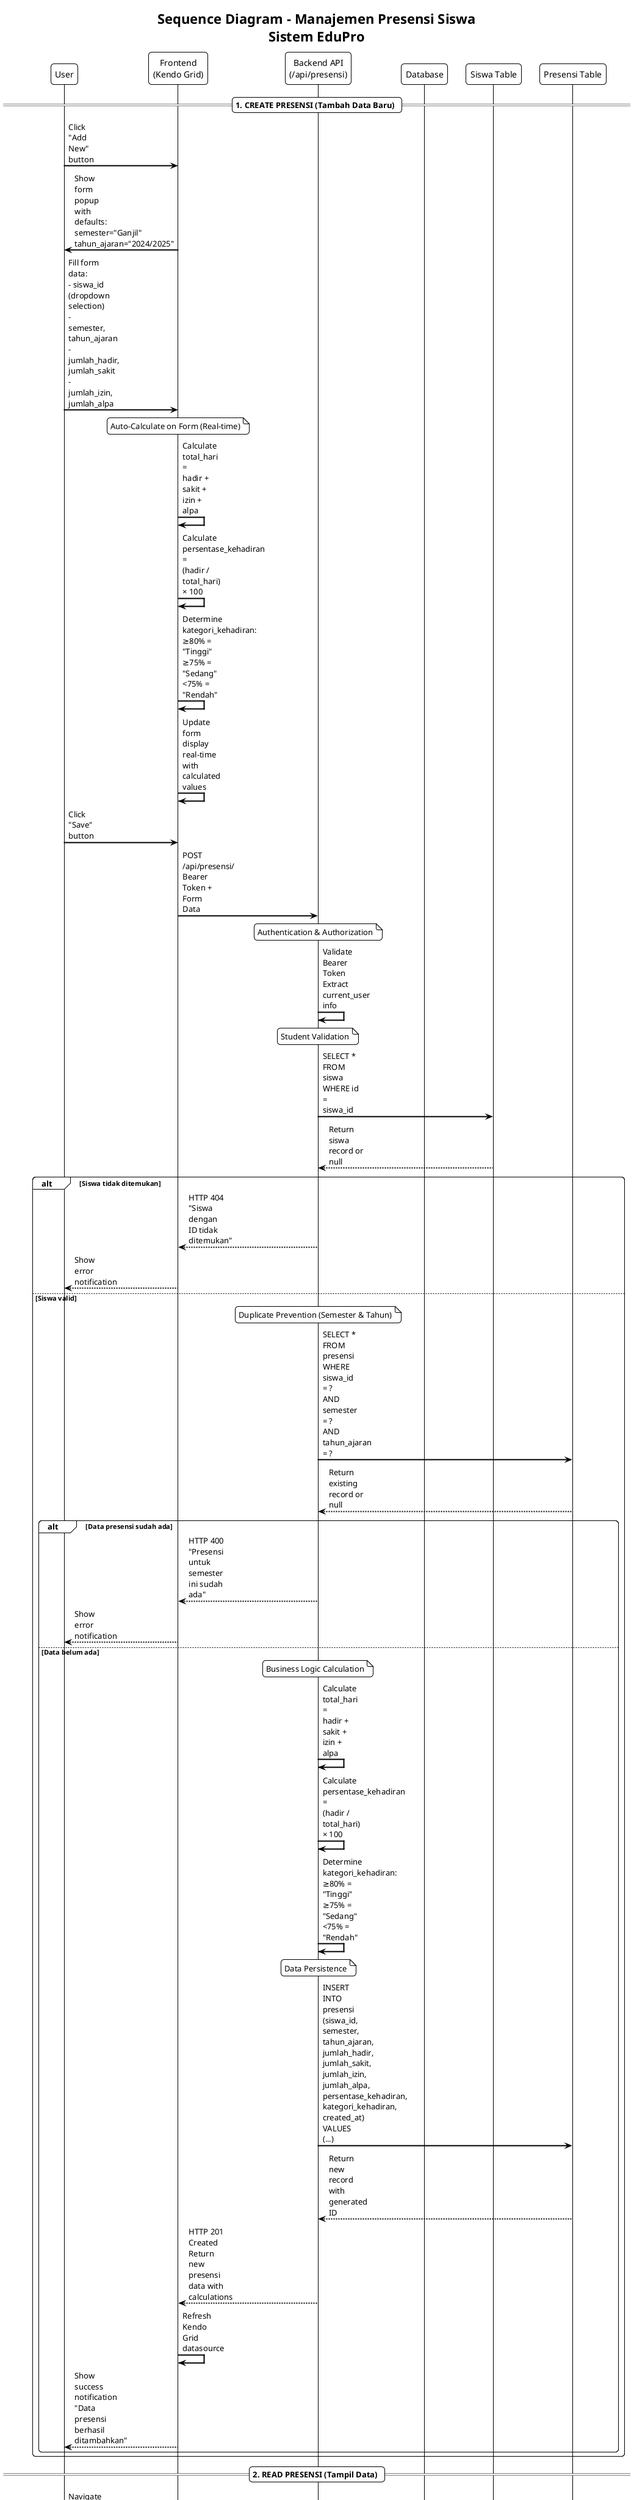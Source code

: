 @startuml Sequence_Diagram_Manajemen_Presensi
!theme plain
skinparam backgroundColor #FFFFFF
skinparam sequenceArrowThickness 2
skinparam roundcorner 10
skinparam maxmessagesize 60

title Sequence Diagram - Manajemen Presensi Siswa\nSistem EduPro

participant "User" as U
participant "Frontend\n(Kendo Grid)" as F
participant "Backend API\n(/api/presensi)" as A
participant "Database" as D
participant "Siswa Table" as S
participant "Presensi Table" as P

== 1. CREATE PRESENSI (Tambah Data Baru) ==

U -> F: Click "Add New" button
F -> U: Show form popup with defaults:\nsemester="Ganjil"\ntahun_ajaran="2024/2025"
U -> F: Fill form data:\n- siswa_id (dropdown selection)\n- semester, tahun_ajaran\n- jumlah_hadir, jumlah_sakit\n- jumlah_izin, jumlah_alpa

note over F: Auto-Calculate on Form (Real-time)
F -> F: Calculate total_hari =\nhadir + sakit + izin + alpa
F -> F: Calculate persentase_kehadiran =\n(hadir / total_hari) × 100
F -> F: Determine kategori_kehadiran:\n≥80% = "Tinggi"\n≥75% = "Sedang"\n<75% = "Rendah"
F -> F: Update form display real-time\nwith calculated values

U -> F: Click "Save" button

F -> A: POST /api/presensi/\nBearer Token + Form Data

note over A: Authentication & Authorization
A -> A: Validate Bearer Token\nExtract current_user info

note over A: Student Validation
A -> S: SELECT * FROM siswa\nWHERE id = siswa_id
S --> A: Return siswa record or null

alt Siswa tidak ditemukan
    A --> F: HTTP 404\n"Siswa dengan ID tidak ditemukan"
    F --> U: Show error notification
else Siswa valid
    note over A: Duplicate Prevention (Semester & Tahun)
    A -> P: SELECT * FROM presensi\nWHERE siswa_id = ?\nAND semester = ?\nAND tahun_ajaran = ?
    P --> A: Return existing record or null
    
    alt Data presensi sudah ada
        A --> F: HTTP 400\n"Presensi untuk semester ini sudah ada"
        F --> U: Show error notification
    else Data belum ada
        note over A: Business Logic Calculation
        A -> A: Calculate total_hari =\nhadir + sakit + izin + alpa
        A -> A: Calculate persentase_kehadiran =\n(hadir / total_hari) × 100
        A -> A: Determine kategori_kehadiran:\n≥80% = "Tinggi"\n≥75% = "Sedang"\n<75% = "Rendah"
        
        note over A: Data Persistence
        A -> P: INSERT INTO presensi\n(siswa_id, semester, tahun_ajaran,\njumlah_hadir, jumlah_sakit, jumlah_izin, jumlah_alpa,\npersentase_kehadiran, kategori_kehadiran,\ncreated_at)\nVALUES (...)
        P --> A: Return new record with generated ID
        
        A --> F: HTTP 201 Created\nReturn new presensi data with calculations
        F -> F: Refresh Kendo Grid datasource
        F --> U: Show success notification\n"Data presensi berhasil ditambahkan"
    end
end

== 2. READ PRESENSI (Tampil Data) ==

U -> F: Navigate to Presensi page\nOr refresh grid
F -> A: GET /api/presensi\n?skip=0&limit=100\nBearer Token

note over A: Authentication Check
A -> A: Validate Bearer Token\nExtract user info

note over A: Data Retrieval with JOIN
A -> D: SELECT p.id, p.siswa_id,\ns.nama as nama_siswa,\np.semester, p.tahun_ajaran,\np.jumlah_hadir, p.jumlah_sakit,\np.jumlah_izin, p.jumlah_alpa,\np.persentase_kehadiran, p.kategori_kehadiran,\np.created_at, p.updated_at\nFROM presensi p\nJOIN siswa s ON p.siswa_id = s.id\nORDER BY s.nama\nLIMIT 100 OFFSET 0

D --> A: Return joined records with siswa names

note over A: Data Transformation
A -> A: Convert query results to JSON array\nFormat persentase_kehadiran to 1 decimal place\nFormat timestamps to readable format

A --> F: HTTP 200 OK\nArray of presensi objects with nama_siswa

F -> F: Populate Kendo Grid:\n- Configure columns with proper formatting\n- Set data source with pagination\n- Enable sorting, filtering, search
F -> F: Format persentase column as percentage\nFormat kategori with badge styling

F --> U: Display data table with columns:\n- Nama Siswa\n- Semester, Tahun Ajaran\n- Hadir/Sakit/Izin/Alpa (numbers)\n- Persentase Kehadiran (formatted %)\n- Kategori Kehadiran (badge)\n- Actions (Edit/Delete buttons)

== 3. UPDATE PRESENSI (Edit Data) ==

U -> F: Click "Edit" button on grid row
F -> A: GET /api/presensi/{id}\nBearer Token
A -> P: SELECT * FROM presensi\nWHERE id = ?
P --> A: Return presensi record
A --> F: HTTP 200\nPresensi data for editing

F -> U: Show edit form popup\nPre-filled with current data
U -> F: Modify attendance fields:\n- jumlah_hadir\n- jumlah_sakit\n- jumlah_izin\n- jumlah_alpa

note over F: Real-time Calculation on Form
F -> F: On each input change:\nCalculate total_hari = hadir + sakit + izin + alpa
F -> F: Calculate persentase_kehadiran =\n(hadir / total_hari) × 100
F -> F: Update kategori_kehadiran:\n≥80% = "Tinggi"\n≥75% = "Sedang"\n<75% = "Rendah"
F -> F: Update form display immediately\nwith new calculated values

U -> F: Click "Update" button

F -> A: PUT /api/presensi/{id}\nBearer Token + Updated Data

note over A: Authentication & Validation
A -> A: Validate Bearer Token\nExtract current_user
A -> P: SELECT * FROM presensi\nWHERE id = ?
P --> A: Return existing record or null

alt Record tidak ditemukan
    A --> F: HTTP 404\n"Presensi tidak ditemukan"
    F --> U: Show error notification
else Record ditemukan
    note over A: Business Logic for Updates
    A -> A: Check if attendance fields changed:\njumlah_hadir, jumlah_sakit,\njumlah_izin, jumlah_alpa
    
    alt Attendance data changed
        A -> A: Get updated values from request
        A -> A: Recalculate total_hari =\nhadir + sakit + izin + alpa
        A -> A: Recalculate persentase_kehadiran =\n(hadir / total_hari) × 100
        A -> A: Redetermine kategori_kehadiran:\n≥80% = "Tinggi"\n≥75% = "Sedang"\n<75% = "Rendah"
    end
    
    A -> A: Set updated_at = current_timestamp()
    
    note over A: Data Update
    A -> P: UPDATE presensi SET\njumlah_hadir = ?, jumlah_sakit = ?,\njumlah_izin = ?, jumlah_alpa = ?,\npersentase_kehadiran = ?,\nkategori_kehadiran = ?,\nupdated_at = ?\nWHERE id = ?
    P --> A: Return updated record
    
    A --> F: HTTP 200 OK\nUpdated presensi data
    F -> F: Refresh grid data source
    F --> U: Show success notification\n"Data presensi berhasil diperbarui"
end

== 4. DELETE PRESENSI (Hapus Data) ==

U -> F: Click "Delete" button on grid row
F -> U: Show confirmation modal with details:\n"Hapus data presensi untuk [Nama Siswa]?"\nSemester: [Semester] [Tahun Ajaran]\nHadir: [X] hari, Sakit: [Y] hari\nIzin: [Z] hari, Alpa: [W] hari\nPersentase: [XX.X]%\nKategori: [Kategori]

U -> F: Click "Confirm Delete" button

F -> A: DELETE /api/presensi/{id}\nBearer Token

note over A: Authentication & Validation
A -> A: Validate Bearer Token\nCheck delete permissions
A -> P: SELECT * FROM presensi\nWHERE id = ?
P --> A: Return record or null

alt Record tidak ditemukan
    A --> F: HTTP 404\n"Presensi tidak ditemukan"
    F --> U: Show error notification
else Record ditemukan
    note over A: Data Deletion
    A -> P: DELETE FROM presensi\nWHERE id = ?
    P --> A: Confirm successful deletion
    
    A --> F: HTTP 204 No Content\n(Successful deletion)
    F -> F: Remove row from grid\nRefresh data source
    F --> U: Show success notification\n"Data presensi berhasil dihapus"
end

== 5. EXPORT EXCEL ==

U -> F: Click "Export Excel" button in toolbar
F -> A: GET /api/presensi/export/excel\nBearer Token

note over A: Authentication Check
A -> A: Validate Bearer Token\nCheck export permissions

note over A: Data Collection for Export
A -> D: SELECT p.id, p.siswa_id,\ns.nama as nama_siswa,\np.semester, p.tahun_ajaran,\np.jumlah_hadir, p.jumlah_sakit,\np.jumlah_izin, p.jumlah_alpa,\np.persentase_kehadiran, p.kategori_kehadiran,\np.created_at, p.updated_at\nFROM presensi p\nJOIN siswa s ON p.siswa_id = s.id\nORDER BY s.nama

D --> A: Return all presensi records\nwith siswa names

note over A: Excel File Generation
A -> A: Transform data to standardized format:\n- Format persentase to 1 decimal place\n- Format timestamps to readable format\n- Clean and organize column headers\n- Sort data by student name
A -> A: Create pandas DataFrame\nfrom transformed data
A -> A: Generate Excel file using\nopenpyxl engine in BytesIO buffer
A -> A: Set worksheet name: "Data Presensi"
A -> A: Apply basic formatting to headers
A -> A: Set download filename: "Data_Presensi.xlsx"

A --> F: HTTP 200 OK\nStreamingResponse with:\n- Content-Type: application/vnd.\nopenxmlformats-officedocument.\nspreadsheetml.sheet\n- Content-Disposition: attachment;\nfilename="Data_Presensi.xlsx"

F -> F: Create blob from response data
F -> F: Create temporary download link\nTrigger browser download mechanism
F --> U: File download starts\nShow success notification:\n"File Excel berhasil diunduh"

note over U: User receives Excel file with:\n- Complete presensi data\n- Proper column formatting\n- Ready for external analysis

== 6. FILTER BY SISWA (Optional Feature) ==

U -> F: Use siswa filter in grid\nOr apply search/filter
F -> A: GET /api/presensi\n?siswa_id={siswa_id}\nBearer Token

note over A: Authentication Check
A -> A: Validate Bearer Token

note over A: Filtered Query
A -> D: SELECT p.id, p.siswa_id,\ns.nama as nama_siswa,\np.semester, p.tahun_ajaran,\np.jumlah_hadir, p.jumlah_sakit,\np.jumlah_izin, p.jumlah_alpa,\np.persentase_kehadiran, p.kategori_kehadiran,\np.created_at, p.updated_at\nFROM presensi p\nJOIN siswa s ON p.siswa_id = s.id\nWHERE p.siswa_id = {siswa_id}\nORDER BY p.tahun_ajaran DESC, p.semester

D --> A: Return filtered presensi data\nfor specific student
A --> F: HTTP 200\nFiltered array of presensi records

F -> F: Update grid with filtered data\nMaintain grid functionality
F --> U: Display filtered results\nShow filter indicator/badge\nMaintain all CRUD operations

@enduml 